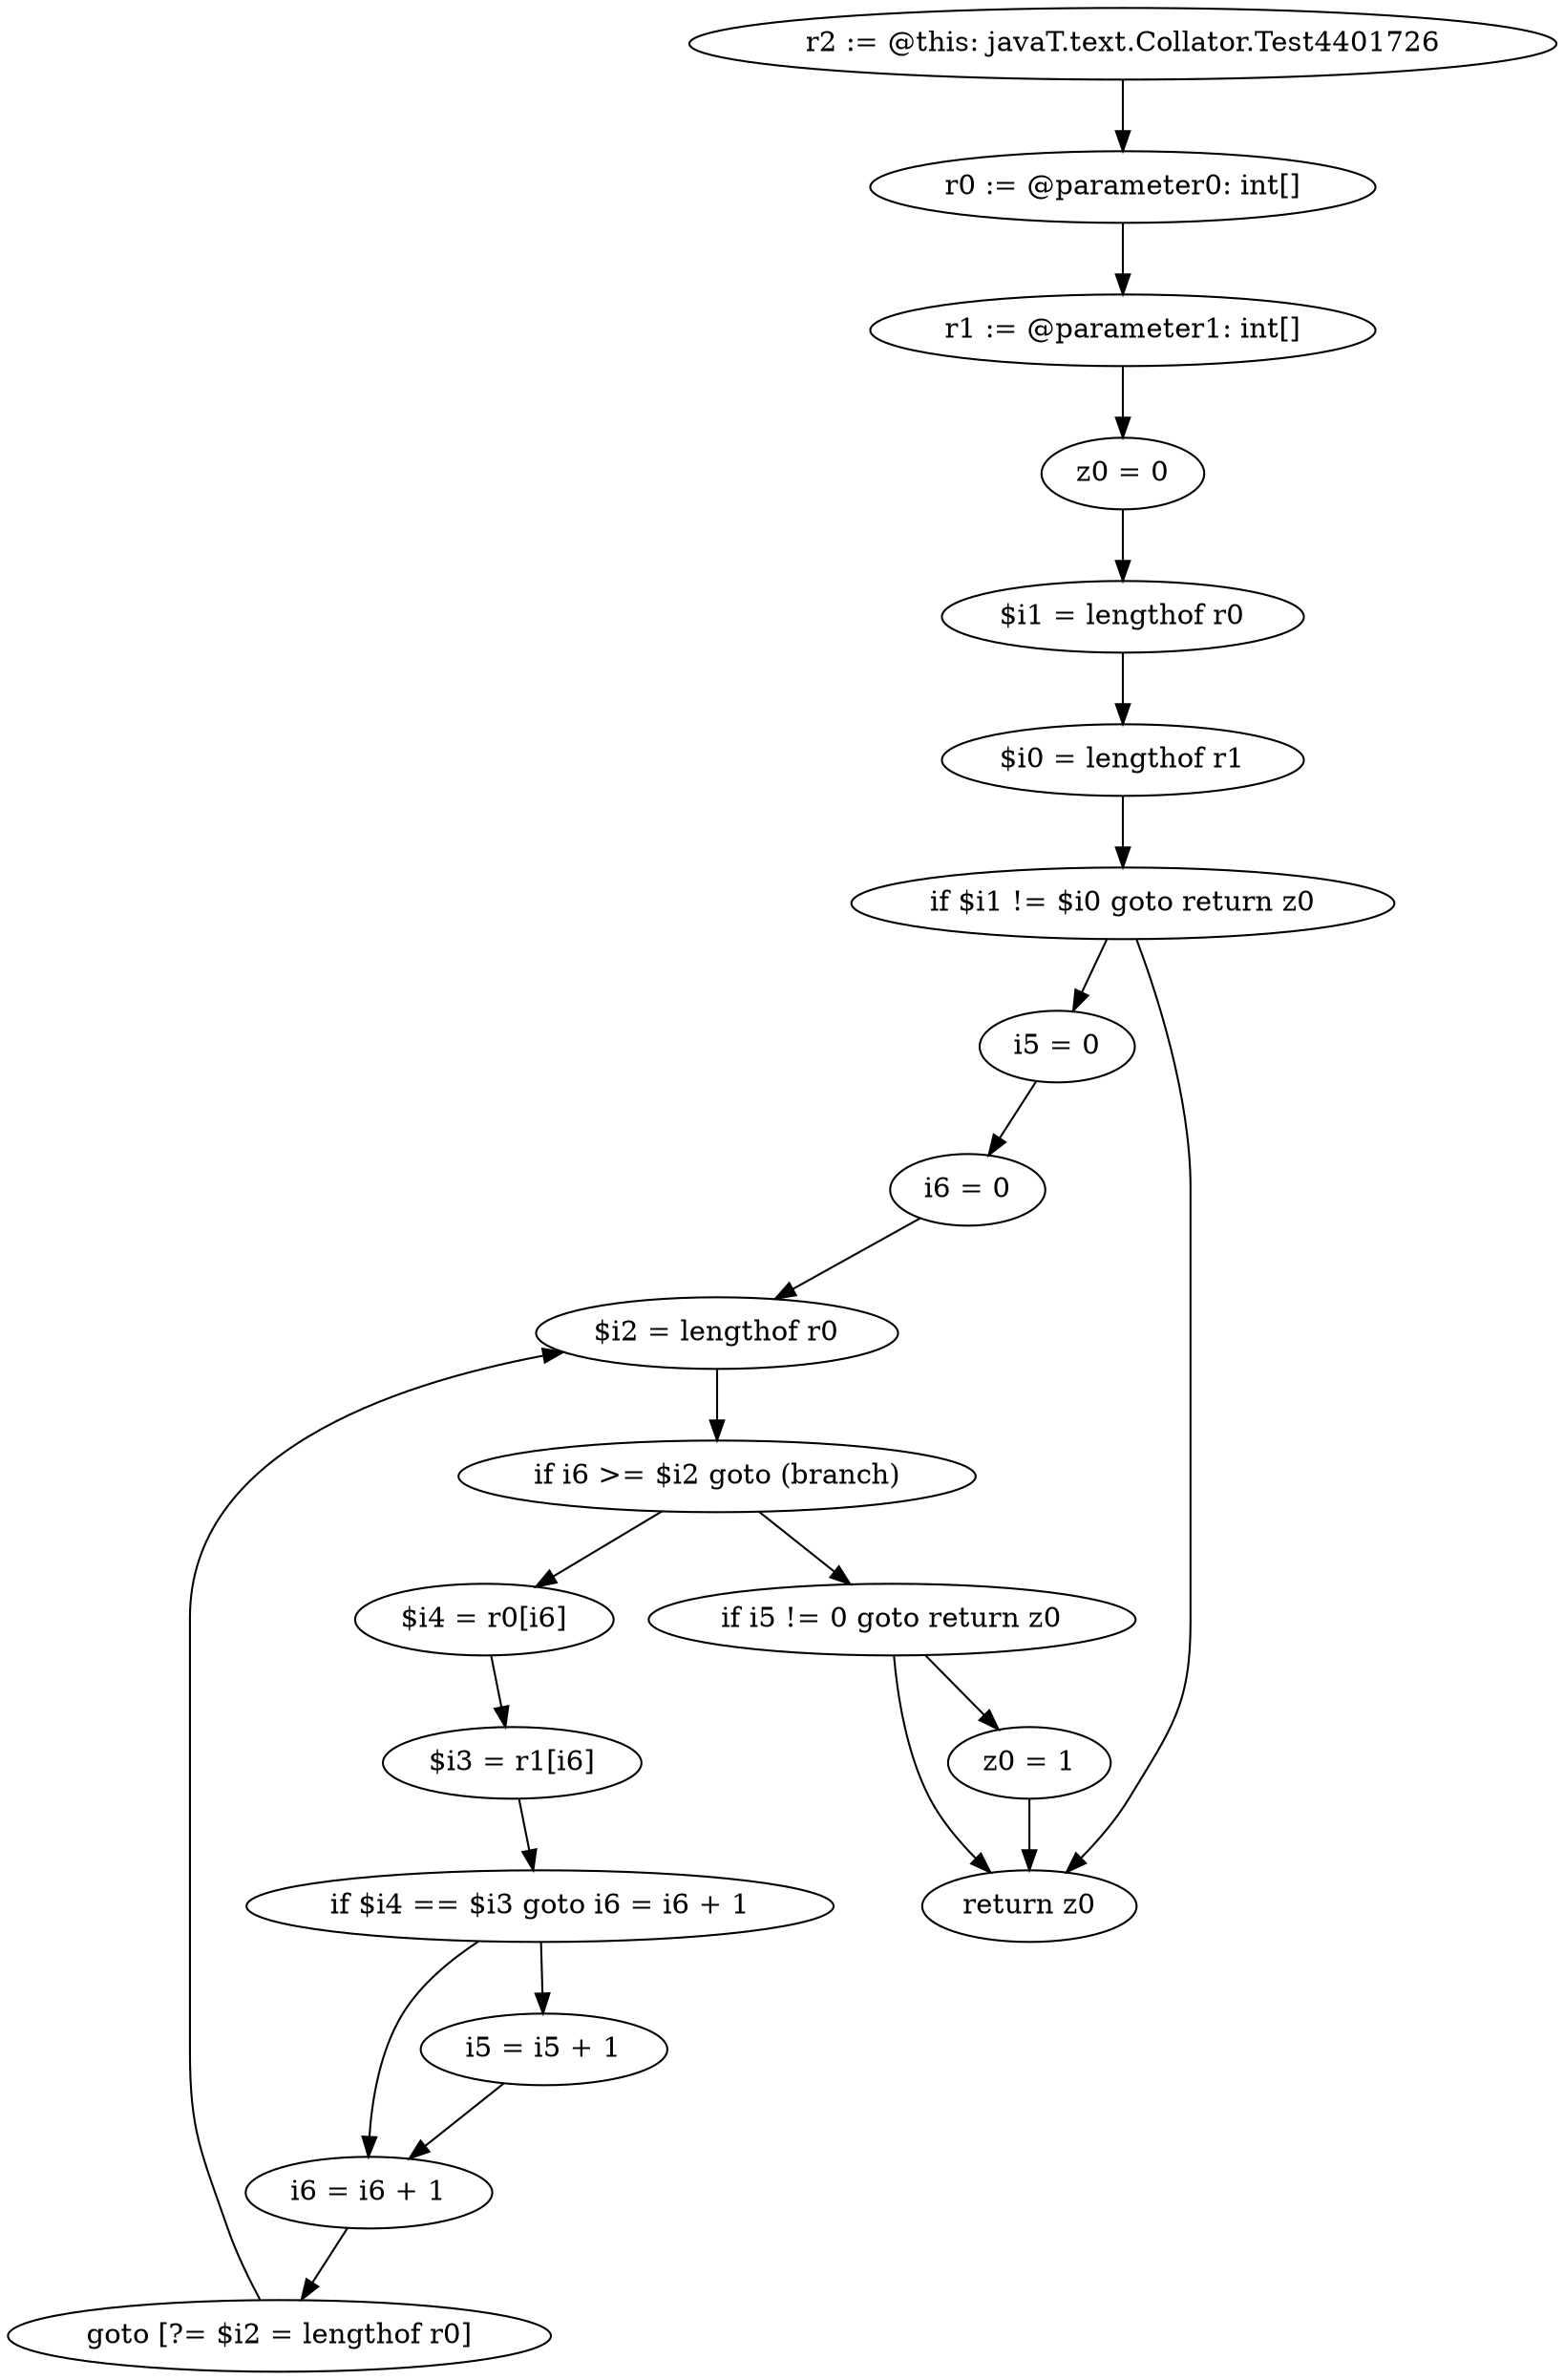 digraph "unitGraph" {
    "r2 := @this: javaT.text.Collator.Test4401726"
    "r0 := @parameter0: int[]"
    "r1 := @parameter1: int[]"
    "z0 = 0"
    "$i1 = lengthof r0"
    "$i0 = lengthof r1"
    "if $i1 != $i0 goto return z0"
    "i5 = 0"
    "i6 = 0"
    "$i2 = lengthof r0"
    "if i6 >= $i2 goto (branch)"
    "$i4 = r0[i6]"
    "$i3 = r1[i6]"
    "if $i4 == $i3 goto i6 = i6 + 1"
    "i5 = i5 + 1"
    "i6 = i6 + 1"
    "goto [?= $i2 = lengthof r0]"
    "if i5 != 0 goto return z0"
    "z0 = 1"
    "return z0"
    "r2 := @this: javaT.text.Collator.Test4401726"->"r0 := @parameter0: int[]";
    "r0 := @parameter0: int[]"->"r1 := @parameter1: int[]";
    "r1 := @parameter1: int[]"->"z0 = 0";
    "z0 = 0"->"$i1 = lengthof r0";
    "$i1 = lengthof r0"->"$i0 = lengthof r1";
    "$i0 = lengthof r1"->"if $i1 != $i0 goto return z0";
    "if $i1 != $i0 goto return z0"->"i5 = 0";
    "if $i1 != $i0 goto return z0"->"return z0";
    "i5 = 0"->"i6 = 0";
    "i6 = 0"->"$i2 = lengthof r0";
    "$i2 = lengthof r0"->"if i6 >= $i2 goto (branch)";
    "if i6 >= $i2 goto (branch)"->"$i4 = r0[i6]";
    "if i6 >= $i2 goto (branch)"->"if i5 != 0 goto return z0";
    "$i4 = r0[i6]"->"$i3 = r1[i6]";
    "$i3 = r1[i6]"->"if $i4 == $i3 goto i6 = i6 + 1";
    "if $i4 == $i3 goto i6 = i6 + 1"->"i5 = i5 + 1";
    "if $i4 == $i3 goto i6 = i6 + 1"->"i6 = i6 + 1";
    "i5 = i5 + 1"->"i6 = i6 + 1";
    "i6 = i6 + 1"->"goto [?= $i2 = lengthof r0]";
    "goto [?= $i2 = lengthof r0]"->"$i2 = lengthof r0";
    "if i5 != 0 goto return z0"->"z0 = 1";
    "if i5 != 0 goto return z0"->"return z0";
    "z0 = 1"->"return z0";
}
